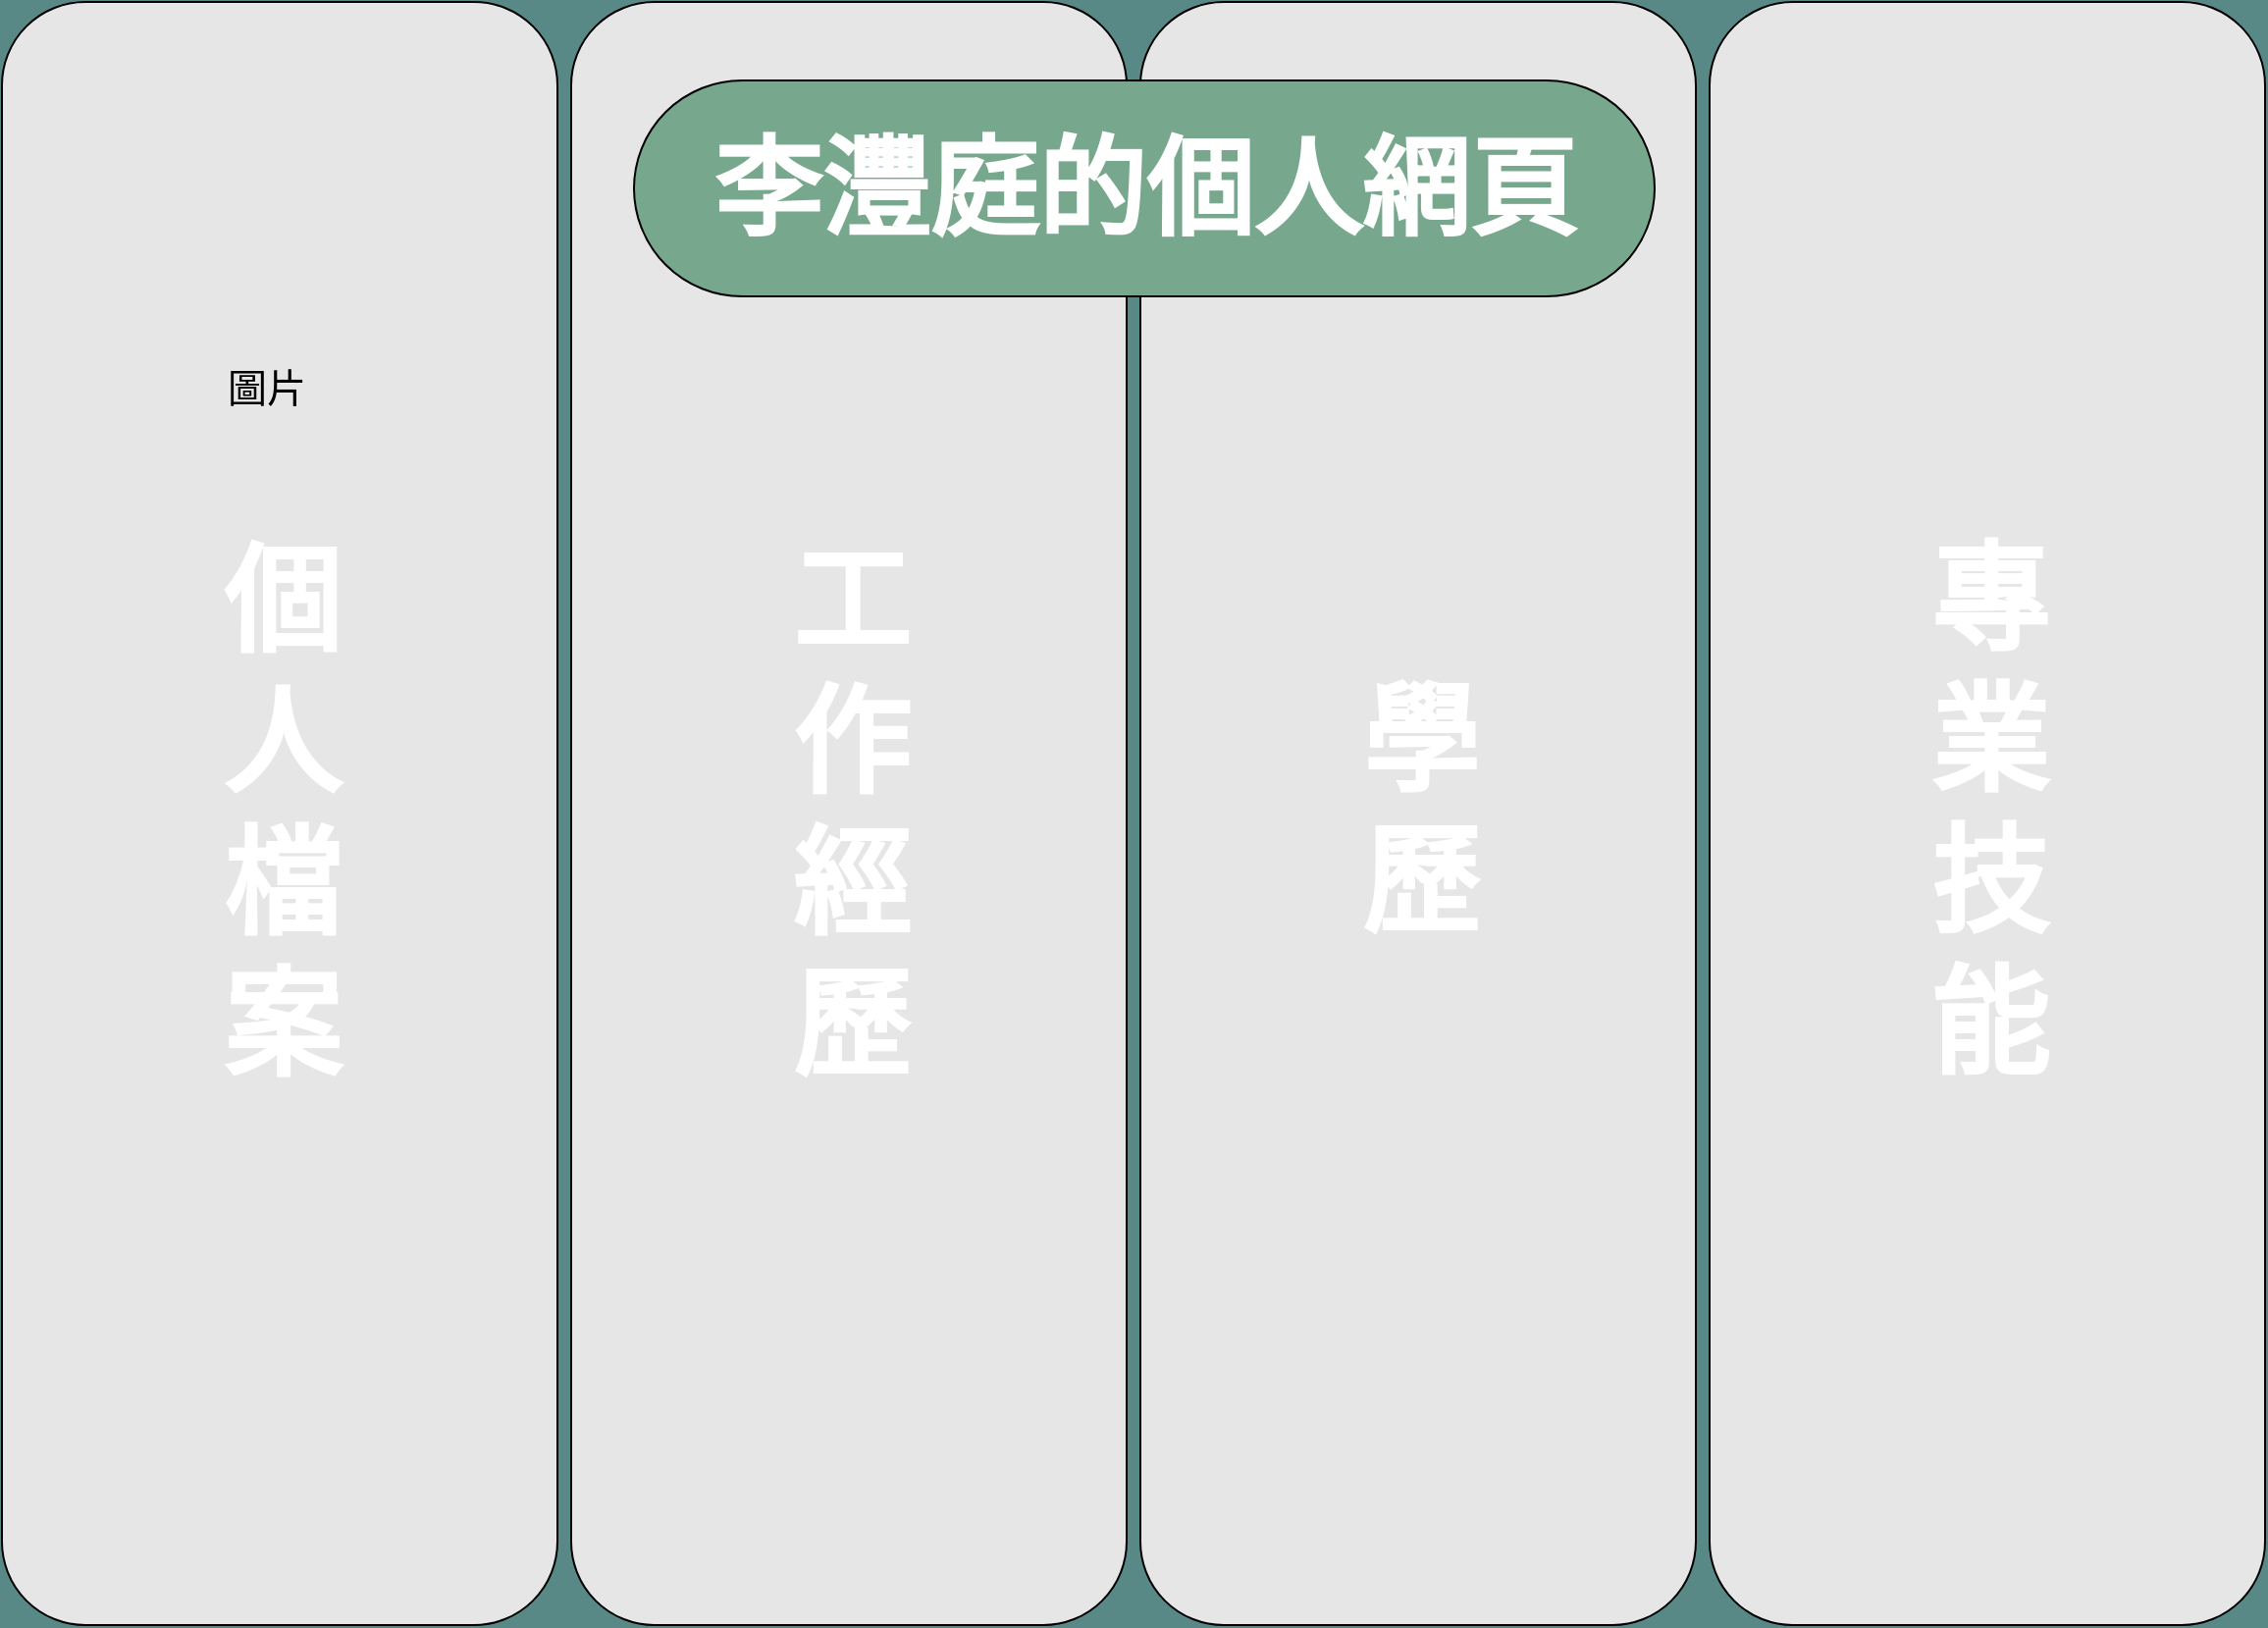 <mxfile version="22.0.8" type="google" pages="6">
  <diagram id="ICPWKlIUXQI5dvcILIXG" name="首頁">
    <mxGraphModel grid="1" page="1" gridSize="10" guides="1" tooltips="1" connect="1" arrows="1" fold="1" pageScale="1" pageWidth="1169" pageHeight="827" background="#598987" math="0" shadow="0">
      <root>
        <mxCell id="0" />
        <mxCell id="1" parent="0" />
        <mxCell id="0knS0s6TGqho2_ST0TB--4" value="" style="rounded=1;whiteSpace=wrap;html=1;fillColor=#E6E6E6;flipH=1;flipV=1;movable=1;resizable=1;rotatable=1;deletable=1;editable=1;locked=0;connectable=1;" vertex="1" parent="1">
          <mxGeometry x="8" y="-2481" width="283" height="827" as="geometry" />
        </mxCell>
        <mxCell id="8dB_EEuhnNNbvlJnQxBI-2" value="" style="rounded=1;whiteSpace=wrap;html=1;fillColor=#E6E6E6;flipH=1;flipV=1;movable=1;resizable=1;rotatable=1;deletable=1;editable=1;locked=0;connectable=1;" vertex="1" parent="1">
          <mxGeometry x="298" y="-2481" width="283" height="827" as="geometry" />
        </mxCell>
        <mxCell id="8dB_EEuhnNNbvlJnQxBI-3" value="" style="rounded=1;whiteSpace=wrap;html=1;fillColor=#E6E6E6;flipH=1;flipV=1;movable=1;resizable=1;rotatable=1;deletable=1;editable=1;locked=0;connectable=1;" vertex="1" parent="1">
          <mxGeometry x="588" y="-2481" width="283" height="827" as="geometry" />
        </mxCell>
        <mxCell id="8dB_EEuhnNNbvlJnQxBI-4" value="" style="rounded=1;whiteSpace=wrap;html=1;fillColor=#E6E6E6;flipH=1;flipV=1;movable=1;resizable=1;rotatable=1;deletable=1;editable=1;locked=0;connectable=1;" vertex="1" parent="1">
          <mxGeometry x="878" y="-2481" width="283" height="827" as="geometry" />
        </mxCell>
        <mxCell id="0knS0s6TGqho2_ST0TB--6" value="" style="group;movable=1;resizable=1;rotatable=1;deletable=1;editable=1;locked=0;connectable=1;flipH=1;" connectable="0" vertex="1" parent="1">
          <mxGeometry x="330" y="-2441" width="520" height="110" as="geometry" />
        </mxCell>
        <mxCell id="0knS0s6TGqho2_ST0TB--7" value="" style="rounded=1;whiteSpace=wrap;html=1;arcSize=50;fillColor=#77A88D;container=0;movable=1;resizable=1;rotatable=1;deletable=1;editable=1;locked=0;connectable=1;" vertex="1" parent="0knS0s6TGqho2_ST0TB--6">
          <mxGeometry x="2.274e-13" width="520.0" height="110" as="geometry" />
        </mxCell>
        <mxCell id="0knS0s6TGqho2_ST0TB--8" value="&lt;font style=&quot;&quot;&gt;&lt;font style=&quot;font-size: 55px;&quot;&gt;李灃庭的個人網頁&lt;/font&gt;&lt;br&gt;&lt;/font&gt;" style="text;strokeColor=none;fillColor=none;html=1;fontSize=24;fontStyle=1;verticalAlign=middle;align=center;fontColor=#FFFFFF;container=0;movable=1;resizable=1;rotatable=1;deletable=1;editable=1;locked=0;connectable=1;" vertex="1" parent="0knS0s6TGqho2_ST0TB--6">
          <mxGeometry x="66.956" y="20.059" width="385.618" height="69.882" as="geometry" />
        </mxCell>
        <mxCell id="wK5sSMzIOe_jjs_4oslg-1" value="&lt;span style=&quot;font-size: 60px;&quot;&gt;個&lt;br&gt;人&lt;br&gt;檔&lt;br&gt;案&lt;/span&gt;" style="text;strokeColor=none;fillColor=none;html=1;fontSize=24;fontStyle=1;verticalAlign=middle;align=center;movable=1;resizable=1;rotatable=1;deletable=1;editable=1;locked=0;connectable=1;fontColor=#FFFFFF;" vertex="1" parent="1">
          <mxGeometry x="119.5" y="-2213" width="60" height="291" as="geometry" />
        </mxCell>
        <mxCell id="L4fmIvjDBXdejVbslrop-2" value="&lt;font style=&quot;font-size: 20px;&quot;&gt;圖片&lt;/font&gt;" style="text;html=1;strokeColor=none;fillColor=none;align=center;verticalAlign=middle;whiteSpace=wrap;rounded=0;movable=1;resizable=1;rotatable=1;deletable=1;editable=1;locked=0;connectable=1;" vertex="1" parent="1">
          <mxGeometry x="113" y="-2300" width="60" height="30" as="geometry" />
        </mxCell>
        <mxCell id="8dB_EEuhnNNbvlJnQxBI-5" value="&lt;span style=&quot;font-size: 60px;&quot;&gt;工&lt;br&gt;作&lt;br&gt;經&lt;br&gt;歷&lt;/span&gt;" style="text;strokeColor=none;fillColor=none;html=1;fontSize=24;fontStyle=1;verticalAlign=middle;align=center;movable=1;resizable=1;rotatable=1;deletable=1;editable=1;locked=0;connectable=1;fontColor=#FFFFFF;" vertex="1" parent="1">
          <mxGeometry x="409.5" y="-2213" width="60" height="291" as="geometry" />
        </mxCell>
        <mxCell id="8dB_EEuhnNNbvlJnQxBI-6" value="&lt;span style=&quot;font-size: 60px;&quot;&gt;學&lt;br&gt;歷&lt;/span&gt;" style="text;strokeColor=none;fillColor=none;html=1;fontSize=24;fontStyle=1;verticalAlign=middle;align=center;movable=1;resizable=1;rotatable=1;deletable=1;editable=1;locked=0;connectable=1;fontColor=#FFFFFF;" vertex="1" parent="1">
          <mxGeometry x="699.5" y="-2213" width="60" height="290" as="geometry" />
        </mxCell>
        <mxCell id="8dB_EEuhnNNbvlJnQxBI-7" value="&lt;span style=&quot;font-size: 60px;&quot;&gt;專&lt;br&gt;業&lt;br&gt;技&lt;br&gt;能&lt;/span&gt;" style="text;strokeColor=none;fillColor=none;html=1;fontSize=24;fontStyle=1;verticalAlign=middle;align=center;movable=1;resizable=1;rotatable=1;deletable=1;editable=1;locked=0;connectable=1;fontColor=#FFFFFF;" vertex="1" parent="1">
          <mxGeometry x="989.5" y="-2213" width="60" height="290" as="geometry" />
        </mxCell>
      </root>
    </mxGraphModel>
  </diagram>
  <diagram name="個人檔案" id="X6KKUxiL7mBqkc0DOGzS">
    <mxGraphModel grid="1" page="1" gridSize="10" guides="1" tooltips="1" connect="1" arrows="1" fold="1" pageScale="1" pageWidth="1169" pageHeight="827" background="#CCDBdC" math="0" shadow="0">
      <root>
        <mxCell id="0" />
        <mxCell id="1" parent="0" />
        <mxCell id="xk2ygwnUEcFbzgh3MPuw-30" value="" style="rounded=0;whiteSpace=wrap;html=1;movable=1;resizable=1;rotatable=1;deletable=1;editable=1;locked=0;connectable=1;fillColor=#77A88D;" vertex="1" parent="1">
          <mxGeometry y="-1654" width="280" height="827" as="geometry" />
        </mxCell>
        <mxCell id="xk2ygwnUEcFbzgh3MPuw-31" value="&lt;font style=&quot;font-size: 30px;&quot;&gt;個人檔案&lt;/font&gt;" style="text;html=1;fontSize=24;fontStyle=1;verticalAlign=middle;align=center;movable=1;resizable=1;rotatable=1;deletable=1;editable=1;locked=0;connectable=1;fontColor=#FFFFFF;flipH=1;flipV=1;labelPosition=center;verticalLabelPosition=middle;" vertex="1" parent="1">
          <mxGeometry x="65" y="-1418" width="150" height="40" as="geometry" />
        </mxCell>
        <mxCell id="xk2ygwnUEcFbzgh3MPuw-32" value="&lt;font style=&quot;font-size: 30px;&quot;&gt;學歷&lt;/font&gt;" style="text;html=1;fontSize=24;fontStyle=1;verticalAlign=middle;align=center;movable=1;resizable=1;rotatable=1;deletable=1;editable=1;locked=0;connectable=1;fontColor=#FFFFFF;flipH=1;flipV=1;labelPosition=center;verticalLabelPosition=middle;" vertex="1" parent="1">
          <mxGeometry x="65" y="-1218" width="150" height="40" as="geometry" />
        </mxCell>
        <mxCell id="xk2ygwnUEcFbzgh3MPuw-33" value="&lt;font style=&quot;font-size: 30px;&quot;&gt;專業技能&lt;/font&gt;" style="text;html=1;fontSize=24;fontStyle=1;verticalAlign=middle;align=center;movable=1;resizable=1;rotatable=1;deletable=1;editable=1;locked=0;connectable=1;fontColor=#FFFFFF;flipH=1;flipV=1;labelPosition=center;verticalLabelPosition=middle;" vertex="1" parent="1">
          <mxGeometry x="65" y="-1118" width="150" height="40" as="geometry" />
        </mxCell>
        <mxCell id="xk2ygwnUEcFbzgh3MPuw-34" value="&lt;font style=&quot;font-size: 30px;&quot;&gt;工作經歷&lt;/font&gt;" style="text;html=1;fontSize=24;fontStyle=1;verticalAlign=middle;align=center;movable=1;resizable=1;rotatable=1;deletable=1;editable=1;locked=0;connectable=1;fontColor=#FFFFFF;flipH=1;flipV=1;labelPosition=center;verticalLabelPosition=middle;" vertex="1" parent="1">
          <mxGeometry x="65" y="-1318" width="150" height="40" as="geometry" />
        </mxCell>
        <mxCell id="xk2ygwnUEcFbzgh3MPuw-35" value="&lt;font style=&quot;font-size: 40px;&quot;&gt;首頁&lt;/font&gt;" style="text;html=1;fontSize=24;fontStyle=1;verticalAlign=middle;align=center;movable=1;resizable=1;rotatable=1;deletable=1;editable=1;locked=0;connectable=1;fontColor=#FFFFFF;flipH=1;flipV=1;labelPosition=center;verticalLabelPosition=middle;" vertex="1" parent="1">
          <mxGeometry x="65" y="-1533" width="150" height="60" as="geometry" />
        </mxCell>
        <mxCell id="xk2ygwnUEcFbzgh3MPuw-36" value="" style="rounded=0;whiteSpace=wrap;html=1;movable=1;resizable=1;rotatable=1;deletable=1;editable=1;locked=0;connectable=1;fillColor=#598987;" vertex="1" parent="1">
          <mxGeometry y="-954" width="280" height="127" as="geometry" />
        </mxCell>
        <mxCell id="xk2ygwnUEcFbzgh3MPuw-38" value="&lt;font style=&quot;font-size: 24px;&quot;&gt;聯絡方式&lt;/font&gt;" style="text;strokeColor=none;fillColor=none;html=1;fontSize=24;fontStyle=1;verticalAlign=middle;align=center;movable=1;resizable=1;rotatable=1;deletable=1;editable=1;locked=0;connectable=1;fontColor=#FFFFFF;" vertex="1" parent="1">
          <mxGeometry x="65" y="-910.5" width="150" height="40" as="geometry" />
        </mxCell>
        <mxCell id="xk2ygwnUEcFbzgh3MPuw-64" value="" style="rounded=1;whiteSpace=wrap;html=1;arcSize=50;fillColor=#77A88D;" vertex="1" parent="1">
          <mxGeometry x="570.5" y="-1613.5" width="300" height="85" as="geometry" />
        </mxCell>
        <mxCell id="xk2ygwnUEcFbzgh3MPuw-68" value="&lt;font style=&quot;&quot;&gt;&lt;font style=&quot;font-size: 50px;&quot;&gt;個人檔案&lt;/font&gt;&lt;br&gt;&lt;/font&gt;" style="text;strokeColor=none;fillColor=none;html=1;fontSize=24;fontStyle=1;verticalAlign=middle;align=center;fontColor=#FFFFFF;" vertex="1" parent="1">
          <mxGeometry x="555.5" y="-1598" width="330" height="54" as="geometry" />
        </mxCell>
        <mxCell id="MKtsaXbNHj77yKgpp85i-2" value="" style="ellipse;whiteSpace=wrap;html=1;aspect=fixed;" vertex="1" parent="1">
          <mxGeometry x="340" y="-1500" width="150" height="150" as="geometry" />
        </mxCell>
        <mxCell id="MKtsaXbNHj77yKgpp85i-3" value="" style="rounded=0;whiteSpace=wrap;html=1;" vertex="1" parent="1">
          <mxGeometry x="530" y="-1500" width="580" height="150" as="geometry" />
        </mxCell>
        <mxCell id="ca7RKIljSwzJcJZvZiuY-4" value="" style="rounded=0;whiteSpace=wrap;html=1;" vertex="1" parent="1">
          <mxGeometry x="330" y="-1316" width="780" height="150" as="geometry" />
        </mxCell>
        <mxCell id="ca7RKIljSwzJcJZvZiuY-6" value="" style="rounded=0;whiteSpace=wrap;html=1;" vertex="1" parent="1">
          <mxGeometry x="330" y="-1132" width="780" height="270" as="geometry" />
        </mxCell>
      </root>
    </mxGraphModel>
  </diagram>
  <diagram name="工作經歷" id="9qyaVUIGNZkXFVvkwhop">
    <mxGraphModel grid="1" page="1" gridSize="10" guides="1" tooltips="1" connect="1" arrows="1" fold="1" pageScale="1" pageWidth="1169" pageHeight="827" background="#CCDBdC" math="0" shadow="0">
      <root>
        <mxCell id="fY6L4rb8RXWOMohFM43N-0" />
        <mxCell id="fY6L4rb8RXWOMohFM43N-1" parent="fY6L4rb8RXWOMohFM43N-0" />
        <mxCell id="fY6L4rb8RXWOMohFM43N-2" value="" style="rounded=0;whiteSpace=wrap;html=1;movable=1;resizable=1;rotatable=1;deletable=1;editable=1;locked=0;connectable=1;fillColor=#77A88D;" parent="fY6L4rb8RXWOMohFM43N-1" vertex="1">
          <mxGeometry y="-1654" width="280" height="827" as="geometry" />
        </mxCell>
        <mxCell id="fY6L4rb8RXWOMohFM43N-3" value="&lt;font style=&quot;font-size: 30px;&quot;&gt;個人檔案&lt;/font&gt;" style="text;html=1;fontSize=24;fontStyle=1;verticalAlign=middle;align=center;movable=1;resizable=1;rotatable=1;deletable=1;editable=1;locked=0;connectable=1;fontColor=#FFFFFF;flipH=1;flipV=1;labelPosition=center;verticalLabelPosition=middle;" parent="fY6L4rb8RXWOMohFM43N-1" vertex="1">
          <mxGeometry x="65" y="-1418" width="150" height="40" as="geometry" />
        </mxCell>
        <mxCell id="fY6L4rb8RXWOMohFM43N-4" value="&lt;font style=&quot;font-size: 30px;&quot;&gt;學歷&lt;/font&gt;" style="text;html=1;fontSize=24;fontStyle=1;verticalAlign=middle;align=center;movable=1;resizable=1;rotatable=1;deletable=1;editable=1;locked=0;connectable=1;fontColor=#FFFFFF;flipH=1;flipV=1;labelPosition=center;verticalLabelPosition=middle;" parent="fY6L4rb8RXWOMohFM43N-1" vertex="1">
          <mxGeometry x="65" y="-1218" width="150" height="40" as="geometry" />
        </mxCell>
        <mxCell id="fY6L4rb8RXWOMohFM43N-5" value="&lt;font style=&quot;font-size: 30px;&quot;&gt;專業技能&lt;/font&gt;" style="text;html=1;fontSize=24;fontStyle=1;verticalAlign=middle;align=center;movable=1;resizable=1;rotatable=1;deletable=1;editable=1;locked=0;connectable=1;fontColor=#FFFFFF;flipH=1;flipV=1;labelPosition=center;verticalLabelPosition=middle;" parent="fY6L4rb8RXWOMohFM43N-1" vertex="1">
          <mxGeometry x="65" y="-1118" width="150" height="40" as="geometry" />
        </mxCell>
        <mxCell id="fY6L4rb8RXWOMohFM43N-6" value="&lt;font style=&quot;font-size: 30px;&quot;&gt;工作經歷&lt;/font&gt;" style="text;html=1;fontSize=24;fontStyle=1;verticalAlign=middle;align=center;movable=1;resizable=1;rotatable=1;deletable=1;editable=1;locked=0;connectable=1;fontColor=#FFFFFF;flipH=1;flipV=1;labelPosition=center;verticalLabelPosition=middle;" parent="fY6L4rb8RXWOMohFM43N-1" vertex="1">
          <mxGeometry x="65" y="-1318" width="150" height="40" as="geometry" />
        </mxCell>
        <mxCell id="fY6L4rb8RXWOMohFM43N-7" value="&lt;font style=&quot;font-size: 40px;&quot;&gt;首頁&lt;/font&gt;" style="text;html=1;fontSize=24;fontStyle=1;verticalAlign=middle;align=center;movable=1;resizable=1;rotatable=1;deletable=1;editable=1;locked=0;connectable=1;fontColor=#FFFFFF;flipH=1;flipV=1;labelPosition=center;verticalLabelPosition=middle;" parent="fY6L4rb8RXWOMohFM43N-1" vertex="1">
          <mxGeometry x="65" y="-1533" width="150" height="60" as="geometry" />
        </mxCell>
        <mxCell id="fY6L4rb8RXWOMohFM43N-8" value="" style="rounded=0;whiteSpace=wrap;html=1;movable=1;resizable=1;rotatable=1;deletable=1;editable=1;locked=0;connectable=1;fillColor=#598987;" parent="fY6L4rb8RXWOMohFM43N-1" vertex="1">
          <mxGeometry y="-954" width="280" height="127" as="geometry" />
        </mxCell>
        <mxCell id="fY6L4rb8RXWOMohFM43N-9" value="&lt;font style=&quot;font-size: 24px;&quot;&gt;聯絡方式&lt;/font&gt;" style="text;strokeColor=none;fillColor=none;html=1;fontSize=24;fontStyle=1;verticalAlign=middle;align=center;movable=1;resizable=1;rotatable=1;deletable=1;editable=1;locked=0;connectable=1;fontColor=#FFFFFF;" parent="fY6L4rb8RXWOMohFM43N-1" vertex="1">
          <mxGeometry x="65" y="-910.5" width="150" height="40" as="geometry" />
        </mxCell>
        <mxCell id="wkHD0Grw7aqQTNjFIanR-0" value="" style="rounded=1;whiteSpace=wrap;html=1;arcSize=50;fillColor=#77A88D;" vertex="1" parent="fY6L4rb8RXWOMohFM43N-1">
          <mxGeometry x="580.5" y="-1603.5" width="300" height="85" as="geometry" />
        </mxCell>
        <mxCell id="wkHD0Grw7aqQTNjFIanR-1" value="&lt;font style=&quot;&quot;&gt;&lt;font style=&quot;font-size: 50px;&quot;&gt;工作經歷&lt;/font&gt;&lt;br&gt;&lt;/font&gt;" style="text;strokeColor=none;fillColor=none;html=1;fontSize=24;fontStyle=1;verticalAlign=middle;align=center;fontColor=#FFFFFF;" vertex="1" parent="fY6L4rb8RXWOMohFM43N-1">
          <mxGeometry x="565.5" y="-1588" width="330" height="54" as="geometry" />
        </mxCell>
        <mxCell id="jy5vg1XYwpSOtxbbCnKt-0" value="" style="rounded=1;whiteSpace=wrap;html=1;" vertex="1" parent="fY6L4rb8RXWOMohFM43N-1">
          <mxGeometry x="319" y="-1500" width="200" height="620" as="geometry" />
        </mxCell>
        <mxCell id="jy5vg1XYwpSOtxbbCnKt-4" value="" style="rounded=1;whiteSpace=wrap;html=1;" vertex="1" parent="fY6L4rb8RXWOMohFM43N-1">
          <mxGeometry x="529" y="-1500" width="200" height="620" as="geometry" />
        </mxCell>
        <mxCell id="jy5vg1XYwpSOtxbbCnKt-5" value="" style="rounded=1;whiteSpace=wrap;html=1;" vertex="1" parent="fY6L4rb8RXWOMohFM43N-1">
          <mxGeometry x="740" y="-1500" width="200" height="620" as="geometry" />
        </mxCell>
        <mxCell id="jy5vg1XYwpSOtxbbCnKt-6" value="" style="rounded=1;whiteSpace=wrap;html=1;" vertex="1" parent="fY6L4rb8RXWOMohFM43N-1">
          <mxGeometry x="950" y="-1498" width="200" height="618" as="geometry" />
        </mxCell>
        <mxCell id="jy5vg1XYwpSOtxbbCnKt-7" value="工作" style="text;strokeColor=none;fillColor=none;html=1;fontSize=24;fontStyle=1;verticalAlign=middle;align=center;" vertex="1" parent="fY6L4rb8RXWOMohFM43N-1">
          <mxGeometry x="330" y="-1170" width="100" height="40" as="geometry" />
        </mxCell>
        <mxCell id="jy5vg1XYwpSOtxbbCnKt-8" value="工作" style="text;strokeColor=none;fillColor=none;html=1;fontSize=24;fontStyle=1;verticalAlign=middle;align=center;" vertex="1" parent="fY6L4rb8RXWOMohFM43N-1">
          <mxGeometry x="565.5" y="-1178" width="100" height="40" as="geometry" />
        </mxCell>
        <mxCell id="jy5vg1XYwpSOtxbbCnKt-9" value="工作" style="text;strokeColor=none;fillColor=none;html=1;fontSize=24;fontStyle=1;verticalAlign=middle;align=center;" vertex="1" parent="fY6L4rb8RXWOMohFM43N-1">
          <mxGeometry x="795.5" y="-1180" width="100" height="40" as="geometry" />
        </mxCell>
        <mxCell id="jy5vg1XYwpSOtxbbCnKt-10" value="工作" style="text;strokeColor=none;fillColor=none;html=1;fontSize=24;fontStyle=1;verticalAlign=middle;align=center;" vertex="1" parent="fY6L4rb8RXWOMohFM43N-1">
          <mxGeometry x="1020" y="-1178" width="100" height="40" as="geometry" />
        </mxCell>
      </root>
    </mxGraphModel>
  </diagram>
  <diagram name="學歷" id="uRZm2x0DzVMWg1TVusS6">
    <mxGraphModel grid="1" page="1" gridSize="10" guides="1" tooltips="1" connect="1" arrows="1" fold="1" pageScale="1" pageWidth="1169" pageHeight="827" background="#CCDBdC" math="0" shadow="0">
      <root>
        <mxCell id="kvUlctCaI0OmQXcw59Nu-0" />
        <mxCell id="kvUlctCaI0OmQXcw59Nu-1" parent="kvUlctCaI0OmQXcw59Nu-0" />
        <mxCell id="kvUlctCaI0OmQXcw59Nu-2" value="" style="rounded=0;whiteSpace=wrap;html=1;movable=1;resizable=1;rotatable=1;deletable=1;editable=1;locked=0;connectable=1;fillColor=#77A88D;" parent="kvUlctCaI0OmQXcw59Nu-1" vertex="1">
          <mxGeometry y="-1654" width="280" height="827" as="geometry" />
        </mxCell>
        <mxCell id="kvUlctCaI0OmQXcw59Nu-3" value="&lt;font style=&quot;font-size: 30px;&quot;&gt;個人檔案&lt;/font&gt;" style="text;html=1;fontSize=24;fontStyle=1;verticalAlign=middle;align=center;movable=1;resizable=1;rotatable=1;deletable=1;editable=1;locked=0;connectable=1;fontColor=#FFFFFF;flipH=1;flipV=1;labelPosition=center;verticalLabelPosition=middle;" parent="kvUlctCaI0OmQXcw59Nu-1" vertex="1">
          <mxGeometry x="65" y="-1418" width="150" height="40" as="geometry" />
        </mxCell>
        <mxCell id="kvUlctCaI0OmQXcw59Nu-4" value="&lt;font style=&quot;font-size: 30px;&quot;&gt;學歷&lt;/font&gt;" style="text;html=1;fontSize=24;fontStyle=1;verticalAlign=middle;align=center;movable=1;resizable=1;rotatable=1;deletable=1;editable=1;locked=0;connectable=1;fontColor=#FFFFFF;flipH=1;flipV=1;labelPosition=center;verticalLabelPosition=middle;" parent="kvUlctCaI0OmQXcw59Nu-1" vertex="1">
          <mxGeometry x="65" y="-1218" width="150" height="40" as="geometry" />
        </mxCell>
        <mxCell id="kvUlctCaI0OmQXcw59Nu-5" value="&lt;font style=&quot;font-size: 30px;&quot;&gt;專業技能&lt;/font&gt;" style="text;html=1;fontSize=24;fontStyle=1;verticalAlign=middle;align=center;movable=1;resizable=1;rotatable=1;deletable=1;editable=1;locked=0;connectable=1;fontColor=#FFFFFF;flipH=1;flipV=1;labelPosition=center;verticalLabelPosition=middle;" parent="kvUlctCaI0OmQXcw59Nu-1" vertex="1">
          <mxGeometry x="65" y="-1118" width="150" height="40" as="geometry" />
        </mxCell>
        <mxCell id="kvUlctCaI0OmQXcw59Nu-6" value="&lt;font style=&quot;font-size: 30px;&quot;&gt;工作經歷&lt;/font&gt;" style="text;html=1;fontSize=24;fontStyle=1;verticalAlign=middle;align=center;movable=1;resizable=1;rotatable=1;deletable=1;editable=1;locked=0;connectable=1;fontColor=#FFFFFF;flipH=1;flipV=1;labelPosition=center;verticalLabelPosition=middle;" parent="kvUlctCaI0OmQXcw59Nu-1" vertex="1">
          <mxGeometry x="65" y="-1318" width="150" height="40" as="geometry" />
        </mxCell>
        <mxCell id="kvUlctCaI0OmQXcw59Nu-7" value="&lt;font style=&quot;font-size: 40px;&quot;&gt;首頁&lt;/font&gt;" style="text;html=1;fontSize=24;fontStyle=1;verticalAlign=middle;align=center;movable=1;resizable=1;rotatable=1;deletable=1;editable=1;locked=0;connectable=1;fontColor=#FFFFFF;flipH=1;flipV=1;labelPosition=center;verticalLabelPosition=middle;" parent="kvUlctCaI0OmQXcw59Nu-1" vertex="1">
          <mxGeometry x="65" y="-1533" width="150" height="60" as="geometry" />
        </mxCell>
        <mxCell id="kvUlctCaI0OmQXcw59Nu-8" value="" style="rounded=0;whiteSpace=wrap;html=1;movable=1;resizable=1;rotatable=1;deletable=1;editable=1;locked=0;connectable=1;fillColor=#598987;" parent="kvUlctCaI0OmQXcw59Nu-1" vertex="1">
          <mxGeometry y="-954" width="280" height="127" as="geometry" />
        </mxCell>
        <mxCell id="kvUlctCaI0OmQXcw59Nu-9" value="&lt;font style=&quot;font-size: 24px;&quot;&gt;聯絡方式&lt;/font&gt;" style="text;strokeColor=none;fillColor=none;html=1;fontSize=24;fontStyle=1;verticalAlign=middle;align=center;movable=1;resizable=1;rotatable=1;deletable=1;editable=1;locked=0;connectable=1;fontColor=#FFFFFF;" parent="kvUlctCaI0OmQXcw59Nu-1" vertex="1">
          <mxGeometry x="65" y="-915.5" width="150" height="40" as="geometry" />
        </mxCell>
        <mxCell id="75HEDmIqY9BraHnUEWXq-0" value="" style="rounded=1;whiteSpace=wrap;html=1;arcSize=50;fillColor=#77A88D;" vertex="1" parent="kvUlctCaI0OmQXcw59Nu-1">
          <mxGeometry x="580.5" y="-1603.5" width="300" height="85" as="geometry" />
        </mxCell>
        <mxCell id="75HEDmIqY9BraHnUEWXq-1" value="&lt;font style=&quot;&quot;&gt;&lt;font style=&quot;font-size: 50px;&quot;&gt;學歷&lt;/font&gt;&lt;br&gt;&lt;/font&gt;" style="text;strokeColor=none;fillColor=none;html=1;fontSize=24;fontStyle=1;verticalAlign=middle;align=center;fontColor=#FFFFFF;" vertex="1" parent="kvUlctCaI0OmQXcw59Nu-1">
          <mxGeometry x="565.5" y="-1588" width="330" height="54" as="geometry" />
        </mxCell>
        <mxCell id="NH-UoJxfqpS_uguV7HdF-0" value="" style="shape=parallelogram;perimeter=parallelogramPerimeter;whiteSpace=wrap;html=1;fixedSize=1;" vertex="1" parent="kvUlctCaI0OmQXcw59Nu-1">
          <mxGeometry x="323.25" y="-1500" width="750" height="140" as="geometry" />
        </mxCell>
        <mxCell id="NH-UoJxfqpS_uguV7HdF-1" value="" style="shape=parallelogram;perimeter=parallelogramPerimeter;whiteSpace=wrap;html=1;fixedSize=1;" vertex="1" parent="kvUlctCaI0OmQXcw59Nu-1">
          <mxGeometry x="347.75" y="-1339" width="750" height="140" as="geometry" />
        </mxCell>
        <mxCell id="NH-UoJxfqpS_uguV7HdF-2" value="" style="shape=parallelogram;perimeter=parallelogramPerimeter;whiteSpace=wrap;html=1;fixedSize=1;" vertex="1" parent="kvUlctCaI0OmQXcw59Nu-1">
          <mxGeometry x="367.75" y="-1182" width="750" height="140" as="geometry" />
        </mxCell>
        <mxCell id="NH-UoJxfqpS_uguV7HdF-3" value="" style="shape=parallelogram;perimeter=parallelogramPerimeter;whiteSpace=wrap;html=1;fixedSize=1;" vertex="1" parent="kvUlctCaI0OmQXcw59Nu-1">
          <mxGeometry x="387.75" y="-1020" width="750" height="140" as="geometry" />
        </mxCell>
        <mxCell id="NH-UoJxfqpS_uguV7HdF-5" value="圖片" style="text;strokeColor=none;fillColor=none;html=1;fontSize=24;fontStyle=1;verticalAlign=middle;align=center;" vertex="1" parent="kvUlctCaI0OmQXcw59Nu-1">
          <mxGeometry x="367.75" y="-1450" width="100" height="40" as="geometry" />
        </mxCell>
        <mxCell id="NH-UoJxfqpS_uguV7HdF-6" value="圖片" style="text;strokeColor=none;fillColor=none;html=1;fontSize=24;fontStyle=1;verticalAlign=middle;align=center;" vertex="1" parent="kvUlctCaI0OmQXcw59Nu-1">
          <mxGeometry x="960" y="-1289" width="100" height="40" as="geometry" />
        </mxCell>
        <mxCell id="NH-UoJxfqpS_uguV7HdF-7" value="圖片" style="text;strokeColor=none;fillColor=none;html=1;fontSize=24;fontStyle=1;verticalAlign=middle;align=center;" vertex="1" parent="kvUlctCaI0OmQXcw59Nu-1">
          <mxGeometry x="410" y="-1118" width="100" height="40" as="geometry" />
        </mxCell>
        <mxCell id="NH-UoJxfqpS_uguV7HdF-8" value="圖片" style="text;strokeColor=none;fillColor=none;html=1;fontSize=24;fontStyle=1;verticalAlign=middle;align=center;" vertex="1" parent="kvUlctCaI0OmQXcw59Nu-1">
          <mxGeometry x="1010" y="-955.5" width="100" height="40" as="geometry" />
        </mxCell>
      </root>
    </mxGraphModel>
  </diagram>
  <diagram name="專業技能" id="UVOUhzf3I113crXbhiQO">
    <mxGraphModel grid="1" page="1" gridSize="10" guides="1" tooltips="1" connect="1" arrows="1" fold="1" pageScale="1" pageWidth="1169" pageHeight="827" background="#CCDBdC" math="0" shadow="0">
      <root>
        <mxCell id="vWcVuHl5xyaKGBbXBK3a-0" />
        <mxCell id="vWcVuHl5xyaKGBbXBK3a-1" parent="vWcVuHl5xyaKGBbXBK3a-0" />
        <mxCell id="vWcVuHl5xyaKGBbXBK3a-2" value="" style="rounded=0;whiteSpace=wrap;html=1;movable=1;resizable=1;rotatable=1;deletable=1;editable=1;locked=0;connectable=1;fillColor=#77A88D;" parent="vWcVuHl5xyaKGBbXBK3a-1" vertex="1">
          <mxGeometry y="-1654" width="280" height="827" as="geometry" />
        </mxCell>
        <mxCell id="vWcVuHl5xyaKGBbXBK3a-3" value="&lt;font style=&quot;font-size: 30px;&quot;&gt;個人檔案&lt;/font&gt;" style="text;html=1;fontSize=24;fontStyle=1;verticalAlign=middle;align=center;movable=1;resizable=1;rotatable=1;deletable=1;editable=1;locked=0;connectable=1;fontColor=#FFFFFF;flipH=1;flipV=1;labelPosition=center;verticalLabelPosition=middle;" parent="vWcVuHl5xyaKGBbXBK3a-1" vertex="1">
          <mxGeometry x="65" y="-1418" width="150" height="40" as="geometry" />
        </mxCell>
        <mxCell id="vWcVuHl5xyaKGBbXBK3a-4" value="&lt;font style=&quot;font-size: 30px;&quot;&gt;學歷&lt;/font&gt;" style="text;html=1;fontSize=24;fontStyle=1;verticalAlign=middle;align=center;movable=1;resizable=1;rotatable=1;deletable=1;editable=1;locked=0;connectable=1;fontColor=#FFFFFF;flipH=1;flipV=1;labelPosition=center;verticalLabelPosition=middle;" parent="vWcVuHl5xyaKGBbXBK3a-1" vertex="1">
          <mxGeometry x="65" y="-1218" width="150" height="40" as="geometry" />
        </mxCell>
        <mxCell id="vWcVuHl5xyaKGBbXBK3a-5" value="&lt;font style=&quot;font-size: 30px;&quot;&gt;專業技能&lt;/font&gt;" style="text;html=1;fontSize=24;fontStyle=1;verticalAlign=middle;align=center;movable=1;resizable=1;rotatable=1;deletable=1;editable=1;locked=0;connectable=1;fontColor=#FFFFFF;flipH=1;flipV=1;labelPosition=center;verticalLabelPosition=middle;" parent="vWcVuHl5xyaKGBbXBK3a-1" vertex="1">
          <mxGeometry x="65" y="-1118" width="150" height="40" as="geometry" />
        </mxCell>
        <mxCell id="vWcVuHl5xyaKGBbXBK3a-6" value="&lt;font style=&quot;font-size: 30px;&quot;&gt;工作經歷&lt;/font&gt;" style="text;html=1;fontSize=24;fontStyle=1;verticalAlign=middle;align=center;movable=1;resizable=1;rotatable=1;deletable=1;editable=1;locked=0;connectable=1;fontColor=#FFFFFF;flipH=1;flipV=1;labelPosition=center;verticalLabelPosition=middle;" parent="vWcVuHl5xyaKGBbXBK3a-1" vertex="1">
          <mxGeometry x="65" y="-1318" width="150" height="40" as="geometry" />
        </mxCell>
        <mxCell id="vWcVuHl5xyaKGBbXBK3a-7" value="&lt;font style=&quot;font-size: 40px;&quot;&gt;首頁&lt;/font&gt;" style="text;html=1;fontSize=24;fontStyle=1;verticalAlign=middle;align=center;movable=1;resizable=1;rotatable=1;deletable=1;editable=1;locked=0;connectable=1;fontColor=#FFFFFF;flipH=1;flipV=1;labelPosition=center;verticalLabelPosition=middle;" parent="vWcVuHl5xyaKGBbXBK3a-1" vertex="1">
          <mxGeometry x="65" y="-1533" width="150" height="60" as="geometry" />
        </mxCell>
        <mxCell id="vWcVuHl5xyaKGBbXBK3a-8" value="" style="rounded=0;whiteSpace=wrap;html=1;movable=1;resizable=1;rotatable=1;deletable=1;editable=1;locked=0;connectable=1;fillColor=#598987;" parent="vWcVuHl5xyaKGBbXBK3a-1" vertex="1">
          <mxGeometry y="-954" width="280" height="127" as="geometry" />
        </mxCell>
        <mxCell id="vWcVuHl5xyaKGBbXBK3a-9" value="&lt;font style=&quot;font-size: 24px;&quot;&gt;聯絡方式&lt;/font&gt;" style="text;strokeColor=none;fillColor=none;html=1;fontSize=24;fontStyle=1;verticalAlign=middle;align=center;movable=1;resizable=1;rotatable=1;deletable=1;editable=1;locked=0;connectable=1;fontColor=#FFFFFF;" parent="vWcVuHl5xyaKGBbXBK3a-1" vertex="1">
          <mxGeometry x="65" y="-915.5" width="150" height="40" as="geometry" />
        </mxCell>
        <mxCell id="ONsCsbXUjOb5vkmbXtjD-0" value="" style="rounded=1;whiteSpace=wrap;html=1;arcSize=50;fillColor=#77A88D;" vertex="1" parent="vWcVuHl5xyaKGBbXBK3a-1">
          <mxGeometry x="580.5" y="-1603.5" width="300" height="85" as="geometry" />
        </mxCell>
        <mxCell id="ONsCsbXUjOb5vkmbXtjD-1" value="&lt;font style=&quot;&quot;&gt;&lt;font style=&quot;font-size: 50px;&quot;&gt;專業技能&lt;/font&gt;&lt;br&gt;&lt;/font&gt;" style="text;strokeColor=none;fillColor=none;html=1;fontSize=24;fontStyle=1;verticalAlign=middle;align=center;fontColor=#FFFFFF;" vertex="1" parent="vWcVuHl5xyaKGBbXBK3a-1">
          <mxGeometry x="565.5" y="-1588" width="330" height="54" as="geometry" />
        </mxCell>
        <mxCell id="ximQhzwIX7vC66NeoGbr-0" value="" style="rounded=0;whiteSpace=wrap;html=1;aspect=fixed;" vertex="1" parent="vWcVuHl5xyaKGBbXBK3a-1">
          <mxGeometry x="370.5" y="-1503" width="190" height="262.4" as="geometry" />
        </mxCell>
        <mxCell id="ximQhzwIX7vC66NeoGbr-1" value="" style="rounded=0;whiteSpace=wrap;html=1;aspect=fixed;" vertex="1" parent="vWcVuHl5xyaKGBbXBK3a-1">
          <mxGeometry x="370.5" y="-1165" width="190" height="262.4" as="geometry" />
        </mxCell>
        <mxCell id="ximQhzwIX7vC66NeoGbr-2" value="" style="rounded=0;whiteSpace=wrap;html=1;aspect=fixed;" vertex="1" parent="vWcVuHl5xyaKGBbXBK3a-1">
          <mxGeometry x="900.5" y="-1503" width="190" height="262.4" as="geometry" />
        </mxCell>
        <mxCell id="ximQhzwIX7vC66NeoGbr-3" value="" style="rounded=0;whiteSpace=wrap;html=1;aspect=fixed;" vertex="1" parent="vWcVuHl5xyaKGBbXBK3a-1">
          <mxGeometry x="635.5" y="-1503" width="190" height="262.4" as="geometry" />
        </mxCell>
        <mxCell id="ximQhzwIX7vC66NeoGbr-4" value="" style="rounded=0;whiteSpace=wrap;html=1;aspect=fixed;" vertex="1" parent="vWcVuHl5xyaKGBbXBK3a-1">
          <mxGeometry x="900.5" y="-1165" width="190" height="262.4" as="geometry" />
        </mxCell>
        <mxCell id="ximQhzwIX7vC66NeoGbr-5" value="" style="rounded=0;whiteSpace=wrap;html=1;aspect=fixed;" vertex="1" parent="vWcVuHl5xyaKGBbXBK3a-1">
          <mxGeometry x="635.5" y="-1165" width="190" height="262.4" as="geometry" />
        </mxCell>
      </root>
    </mxGraphModel>
  </diagram>
  <diagram id="aHex5snoifSDscLAyH-Y" name="第 6 页">
    <mxGraphModel grid="1" page="1" gridSize="10" guides="1" tooltips="1" connect="1" arrows="1" fold="1" pageScale="1" pageWidth="827" pageHeight="1169" background="#ccdbdc" math="0" shadow="0">
      <root>
        <mxCell id="0" />
        <mxCell id="1" parent="0" />
        <mxCell id="F8p_0avjfJqDB1RwCM2I-1" value="" style="rounded=1;whiteSpace=wrap;html=1;arcSize=50;fillColor=#77A88D;" vertex="1" parent="1">
          <mxGeometry x="264.5" y="-2212" width="300" height="85" as="geometry" />
        </mxCell>
        <mxCell id="F8p_0avjfJqDB1RwCM2I-2" value="&lt;font style=&quot;&quot;&gt;&lt;font style=&quot;font-size: 50px;&quot;&gt;個人檔案&lt;/font&gt;&lt;br&gt;&lt;/font&gt;" style="text;strokeColor=none;fillColor=none;html=1;fontSize=24;fontStyle=1;verticalAlign=middle;align=center;fontColor=#FFFFFF;" vertex="1" parent="1">
          <mxGeometry x="249" y="-2196.5" width="330" height="54" as="geometry" />
        </mxCell>
        <mxCell id="F8p_0avjfJqDB1RwCM2I-3" value="" style="ellipse;whiteSpace=wrap;html=1;aspect=fixed;" vertex="1" parent="1">
          <mxGeometry x="24" y="-2123.5" width="200" height="200" as="geometry" />
        </mxCell>
        <mxCell id="F8p_0avjfJqDB1RwCM2I-4" value="" style="rounded=0;whiteSpace=wrap;html=1;fillColor=#A6C9B6;" vertex="1" parent="1">
          <mxGeometry x="250" y="-2098.5" width="554" height="156.5" as="geometry" />
        </mxCell>
        <mxCell id="F8p_0avjfJqDB1RwCM2I-5" value="" style="rounded=0;whiteSpace=wrap;html=1;fillColor=#A6C9B6;" vertex="1" parent="1">
          <mxGeometry x="24" y="-1903" width="780" height="150" as="geometry" />
        </mxCell>
        <mxCell id="F8p_0avjfJqDB1RwCM2I-6" value="" style="rounded=0;whiteSpace=wrap;html=1;fillColor=#A6C9B6;" vertex="1" parent="1">
          <mxGeometry x="24" y="-1713" width="780" height="270" as="geometry" />
        </mxCell>
        <mxCell id="nQB8rLPcj1bDmK4aCTRc-1" value="" style="rounded=1;whiteSpace=wrap;html=1;arcSize=50;fillColor=#77A88D;" vertex="1" parent="1">
          <mxGeometry x="259.5" y="-1346" width="300" height="85" as="geometry" />
        </mxCell>
        <mxCell id="nQB8rLPcj1bDmK4aCTRc-2" value="&lt;font style=&quot;&quot;&gt;&lt;font style=&quot;font-size: 50px;&quot;&gt;工作經歷&lt;/font&gt;&lt;br&gt;&lt;/font&gt;" style="text;strokeColor=none;fillColor=none;html=1;fontSize=24;fontStyle=1;verticalAlign=middle;align=center;fontColor=#FFFFFF;" vertex="1" parent="1">
          <mxGeometry x="244.5" y="-1330.5" width="330" height="54" as="geometry" />
        </mxCell>
        <mxCell id="nQB8rLPcj1bDmK4aCTRc-3" value="" style="rounded=1;whiteSpace=wrap;html=1;direction=south;fillColor=#A6C9B6;" vertex="1" parent="1">
          <mxGeometry x="99.5" y="-986" width="620" height="200" as="geometry" />
        </mxCell>
        <mxCell id="nQB8rLPcj1bDmK4aCTRc-4" value="" style="rounded=1;whiteSpace=wrap;html=1;direction=south;fillColor=#A6C9B6;" vertex="1" parent="1">
          <mxGeometry x="99.5" y="-1226" width="620" height="200" as="geometry" />
        </mxCell>
        <mxCell id="nQB8rLPcj1bDmK4aCTRc-5" value="" style="rounded=1;whiteSpace=wrap;html=1;direction=south;fillColor=#A6C9B6;" vertex="1" parent="1">
          <mxGeometry x="99.5" y="-746" width="620" height="200" as="geometry" />
        </mxCell>
        <mxCell id="nQB8rLPcj1bDmK4aCTRc-6" value="" style="rounded=1;whiteSpace=wrap;html=1;direction=south;fillColor=#A6C9B6;" vertex="1" parent="1">
          <mxGeometry x="99.5" y="-496" width="620" height="200" as="geometry" />
        </mxCell>
        <mxCell id="I1dYTDPqcuoN3ydCMONx-1" value="" style="rounded=1;whiteSpace=wrap;html=1;arcSize=50;fillColor=#77A88D;" vertex="1" parent="1">
          <mxGeometry x="264" y="-179" width="300" height="85" as="geometry" />
        </mxCell>
        <mxCell id="I1dYTDPqcuoN3ydCMONx-2" value="&lt;font style=&quot;&quot;&gt;&lt;font style=&quot;font-size: 50px;&quot;&gt;專業技能&lt;/font&gt;&lt;br&gt;&lt;/font&gt;" style="text;strokeColor=none;fillColor=none;html=1;fontSize=24;fontStyle=1;verticalAlign=middle;align=center;fontColor=#FFFFFF;" vertex="1" parent="1">
          <mxGeometry x="249" y="-163.5" width="330" height="54" as="geometry" />
        </mxCell>
        <mxCell id="I1dYTDPqcuoN3ydCMONx-3" value="" style="rounded=0;whiteSpace=wrap;html=1;aspect=fixed;fillColor=#A6C9B6;" vertex="1" parent="1">
          <mxGeometry x="54" y="-52" width="190" height="262.4" as="geometry" />
        </mxCell>
        <mxCell id="I1dYTDPqcuoN3ydCMONx-4" value="" style="rounded=0;whiteSpace=wrap;html=1;aspect=fixed;fillColor=#A6C9B6;" vertex="1" parent="1">
          <mxGeometry x="54" y="298" width="190" height="262.4" as="geometry" />
        </mxCell>
        <mxCell id="I1dYTDPqcuoN3ydCMONx-5" value="" style="rounded=0;whiteSpace=wrap;html=1;aspect=fixed;fillColor=#A6C9B6;" vertex="1" parent="1">
          <mxGeometry x="584" y="-52" width="190" height="262.4" as="geometry" />
        </mxCell>
        <mxCell id="I1dYTDPqcuoN3ydCMONx-6" value="" style="rounded=0;whiteSpace=wrap;html=1;aspect=fixed;fillColor=#A6C9B6;" vertex="1" parent="1">
          <mxGeometry x="319" y="-52" width="190" height="262.4" as="geometry" />
        </mxCell>
        <mxCell id="I1dYTDPqcuoN3ydCMONx-7" value="" style="rounded=0;whiteSpace=wrap;html=1;aspect=fixed;fillColor=#A6C9B6;" vertex="1" parent="1">
          <mxGeometry x="584" y="298" width="190" height="262.4" as="geometry" />
        </mxCell>
        <mxCell id="I1dYTDPqcuoN3ydCMONx-8" value="" style="rounded=0;whiteSpace=wrap;html=1;aspect=fixed;fillColor=#A6C9B6;" vertex="1" parent="1">
          <mxGeometry x="319" y="298" width="190" height="262.4" as="geometry" />
        </mxCell>
        <mxCell id="lWiqz9VJ5ZgVR2knGXpH-1" value="" style="rounded=0;whiteSpace=wrap;html=1;fillColor=#598987;" vertex="1" parent="1">
          <mxGeometry y="672" width="827" height="180" as="geometry" />
        </mxCell>
        <mxCell id="lWiqz9VJ5ZgVR2knGXpH-2" value="" style="rounded=0;whiteSpace=wrap;html=1;fillColor=#598987;" vertex="1" parent="1">
          <mxGeometry y="-2338" width="827" height="60" as="geometry" />
        </mxCell>
        <mxCell id="lWiqz9VJ5ZgVR2knGXpH-3" value="&lt;font color=&quot;#ffffff&quot;&gt;個人檔案　　工作經歷　　學歷　　專業技能&lt;/font&gt;" style="text;strokeColor=none;fillColor=none;html=1;fontSize=24;fontStyle=1;verticalAlign=middle;align=center;" vertex="1" parent="1">
          <mxGeometry y="-2328" width="510" height="40" as="geometry" />
        </mxCell>
        <mxCell id="yUd3i5ur4vorHjam-K0Y-1" value="人" style="text;strokeColor=none;fillColor=none;html=1;fontSize=24;fontStyle=1;verticalAlign=middle;align=center;" vertex="1" parent="1">
          <mxGeometry x="74" y="-2043.5" width="100" height="40" as="geometry" />
        </mxCell>
        <mxCell id="yUd3i5ur4vorHjam-K0Y-2" value="個人簡介" style="text;strokeColor=none;fillColor=none;html=1;fontSize=24;fontStyle=1;verticalAlign=middle;align=center;" vertex="1" parent="1">
          <mxGeometry x="440" y="-2033" width="100" height="40" as="geometry" />
        </mxCell>
        <mxCell id="yUd3i5ur4vorHjam-K0Y-3" value="興趣、mbti、血型" style="text;strokeColor=none;fillColor=none;html=1;fontSize=24;fontStyle=1;verticalAlign=middle;align=center;" vertex="1" parent="1">
          <mxGeometry x="350" y="-1848" width="100" height="40" as="geometry" />
        </mxCell>
        <mxCell id="yUd3i5ur4vorHjam-K0Y-4" value="自傳" style="text;strokeColor=none;fillColor=none;html=1;fontSize=24;fontStyle=1;verticalAlign=middle;align=center;" vertex="1" parent="1">
          <mxGeometry x="280" y="-1583" width="100" height="40" as="geometry" />
        </mxCell>
        <mxCell id="yUd3i5ur4vorHjam-K0Y-5" value="&lt;font color=&quot;#ffffff&quot;&gt;聯絡資訊&lt;/font&gt;" style="text;strokeColor=none;fillColor=none;html=1;fontSize=24;fontStyle=1;verticalAlign=middle;align=center;" vertex="1" parent="1">
          <mxGeometry x="280" y="737" width="100" height="40" as="geometry" />
        </mxCell>
      </root>
    </mxGraphModel>
  </diagram>
</mxfile>
